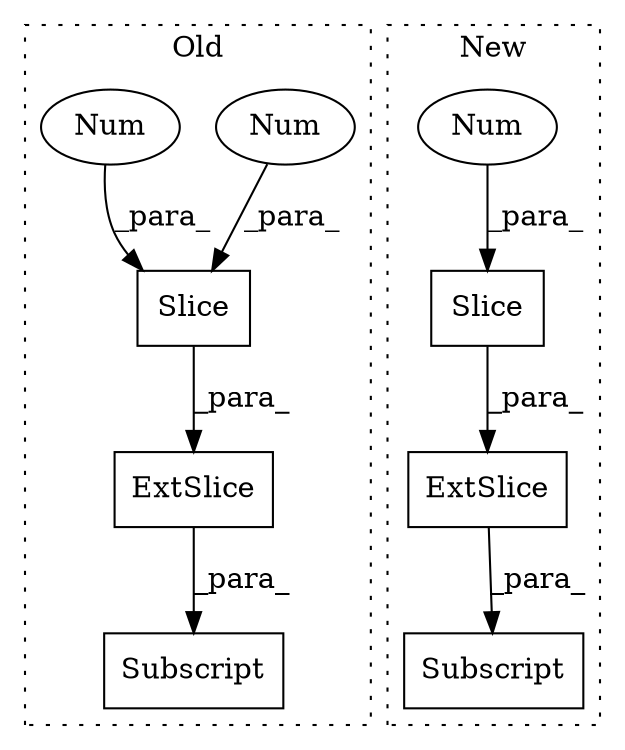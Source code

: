 digraph G {
subgraph cluster0 {
1 [label="Slice" a="80" s="10048" l="1" shape="box"];
3 [label="Num" a="76" s="10050" l="1" shape="ellipse"];
5 [label="ExtSlice" a="85" s="10043" l="1" shape="box"];
6 [label="Subscript" a="63" s="10043,0" l="9,0" shape="box"];
9 [label="Num" a="76" s="10048" l="1" shape="ellipse"];
label = "Old";
style="dotted";
}
subgraph cluster1 {
2 [label="ExtSlice" a="85" s="9789" l="6" shape="box"];
4 [label="Subscript" a="63" s="9789,0" l="22,0" shape="box"];
7 [label="Slice" a="80" s="9802" l="1" shape="box"];
8 [label="Num" a="76" s="9804" l="1" shape="ellipse"];
label = "New";
style="dotted";
}
1 -> 5 [label="_para_"];
2 -> 4 [label="_para_"];
3 -> 1 [label="_para_"];
5 -> 6 [label="_para_"];
7 -> 2 [label="_para_"];
8 -> 7 [label="_para_"];
9 -> 1 [label="_para_"];
}